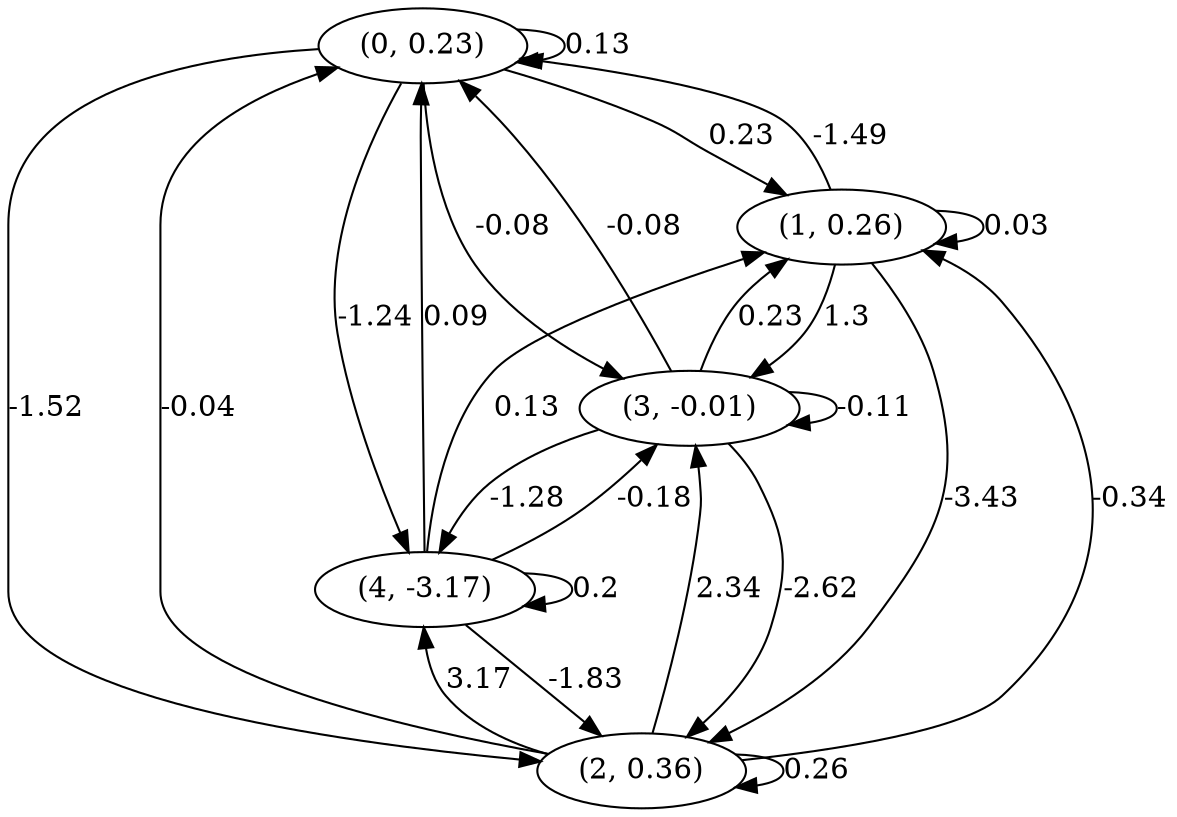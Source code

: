 digraph {
    0 [ label = "(0, 0.23)" ]
    1 [ label = "(1, 0.26)" ]
    2 [ label = "(2, 0.36)" ]
    3 [ label = "(3, -0.01)" ]
    4 [ label = "(4, -3.17)" ]
    0 -> 0 [ label = "0.13" ]
    1 -> 1 [ label = "0.03" ]
    2 -> 2 [ label = "0.26" ]
    3 -> 3 [ label = "-0.11" ]
    4 -> 4 [ label = "0.2" ]
    1 -> 0 [ label = "-1.49" ]
    2 -> 0 [ label = "-0.04" ]
    3 -> 0 [ label = "-0.08" ]
    4 -> 0 [ label = "0.09" ]
    0 -> 1 [ label = "0.23" ]
    2 -> 1 [ label = "-0.34" ]
    3 -> 1 [ label = "0.23" ]
    4 -> 1 [ label = "0.13" ]
    0 -> 2 [ label = "-1.52" ]
    1 -> 2 [ label = "-3.43" ]
    3 -> 2 [ label = "-2.62" ]
    4 -> 2 [ label = "-1.83" ]
    0 -> 3 [ label = "-0.08" ]
    1 -> 3 [ label = "1.3" ]
    2 -> 3 [ label = "2.34" ]
    4 -> 3 [ label = "-0.18" ]
    0 -> 4 [ label = "-1.24" ]
    2 -> 4 [ label = "3.17" ]
    3 -> 4 [ label = "-1.28" ]
}

